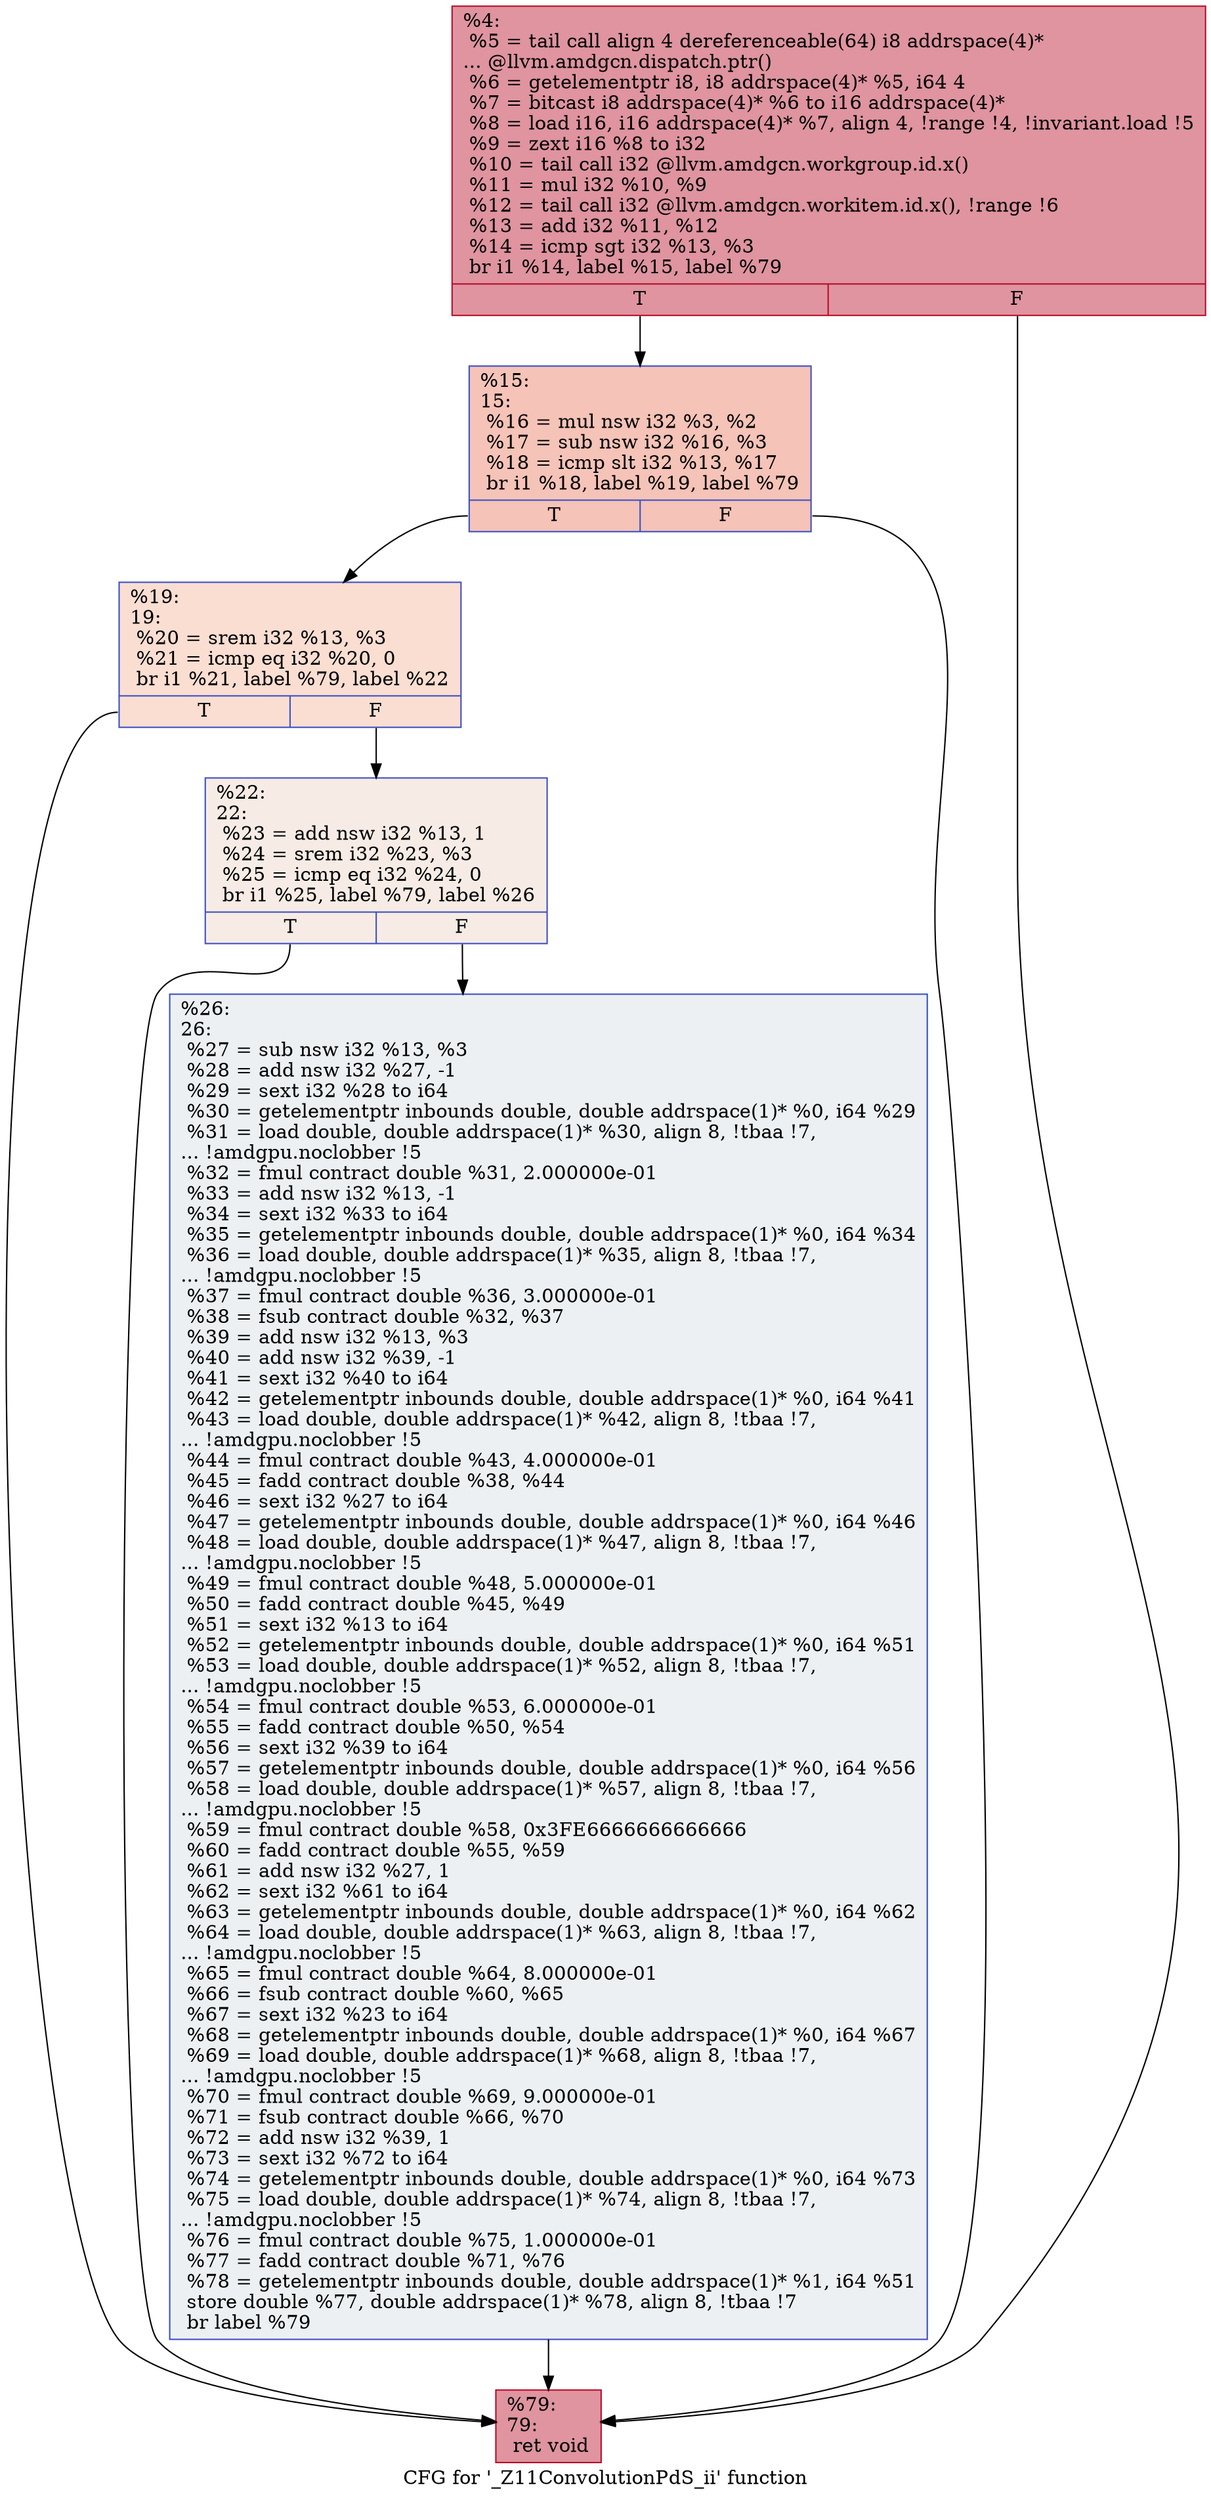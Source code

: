 digraph "CFG for '_Z11ConvolutionPdS_ii' function" {
	label="CFG for '_Z11ConvolutionPdS_ii' function";

	Node0x4561bc0 [shape=record,color="#b70d28ff", style=filled, fillcolor="#b70d2870",label="{%4:\l  %5 = tail call align 4 dereferenceable(64) i8 addrspace(4)*\l... @llvm.amdgcn.dispatch.ptr()\l  %6 = getelementptr i8, i8 addrspace(4)* %5, i64 4\l  %7 = bitcast i8 addrspace(4)* %6 to i16 addrspace(4)*\l  %8 = load i16, i16 addrspace(4)* %7, align 4, !range !4, !invariant.load !5\l  %9 = zext i16 %8 to i32\l  %10 = tail call i32 @llvm.amdgcn.workgroup.id.x()\l  %11 = mul i32 %10, %9\l  %12 = tail call i32 @llvm.amdgcn.workitem.id.x(), !range !6\l  %13 = add i32 %11, %12\l  %14 = icmp sgt i32 %13, %3\l  br i1 %14, label %15, label %79\l|{<s0>T|<s1>F}}"];
	Node0x4561bc0:s0 -> Node0x4563ac0;
	Node0x4561bc0:s1 -> Node0x4563b50;
	Node0x4563ac0 [shape=record,color="#3d50c3ff", style=filled, fillcolor="#e8765c70",label="{%15:\l15:                                               \l  %16 = mul nsw i32 %3, %2\l  %17 = sub nsw i32 %16, %3\l  %18 = icmp slt i32 %13, %17\l  br i1 %18, label %19, label %79\l|{<s0>T|<s1>F}}"];
	Node0x4563ac0:s0 -> Node0x4563ec0;
	Node0x4563ac0:s1 -> Node0x4563b50;
	Node0x4563ec0 [shape=record,color="#3d50c3ff", style=filled, fillcolor="#f7b59970",label="{%19:\l19:                                               \l  %20 = srem i32 %13, %3\l  %21 = icmp eq i32 %20, 0\l  br i1 %21, label %79, label %22\l|{<s0>T|<s1>F}}"];
	Node0x4563ec0:s0 -> Node0x4563b50;
	Node0x4563ec0:s1 -> Node0x45640e0;
	Node0x45640e0 [shape=record,color="#3d50c3ff", style=filled, fillcolor="#ecd3c570",label="{%22:\l22:                                               \l  %23 = add nsw i32 %13, 1\l  %24 = srem i32 %23, %3\l  %25 = icmp eq i32 %24, 0\l  br i1 %25, label %79, label %26\l|{<s0>T|<s1>F}}"];
	Node0x45640e0:s0 -> Node0x4563b50;
	Node0x45640e0:s1 -> Node0x45643c0;
	Node0x45643c0 [shape=record,color="#3d50c3ff", style=filled, fillcolor="#d6dce470",label="{%26:\l26:                                               \l  %27 = sub nsw i32 %13, %3\l  %28 = add nsw i32 %27, -1\l  %29 = sext i32 %28 to i64\l  %30 = getelementptr inbounds double, double addrspace(1)* %0, i64 %29\l  %31 = load double, double addrspace(1)* %30, align 8, !tbaa !7,\l... !amdgpu.noclobber !5\l  %32 = fmul contract double %31, 2.000000e-01\l  %33 = add nsw i32 %13, -1\l  %34 = sext i32 %33 to i64\l  %35 = getelementptr inbounds double, double addrspace(1)* %0, i64 %34\l  %36 = load double, double addrspace(1)* %35, align 8, !tbaa !7,\l... !amdgpu.noclobber !5\l  %37 = fmul contract double %36, 3.000000e-01\l  %38 = fsub contract double %32, %37\l  %39 = add nsw i32 %13, %3\l  %40 = add nsw i32 %39, -1\l  %41 = sext i32 %40 to i64\l  %42 = getelementptr inbounds double, double addrspace(1)* %0, i64 %41\l  %43 = load double, double addrspace(1)* %42, align 8, !tbaa !7,\l... !amdgpu.noclobber !5\l  %44 = fmul contract double %43, 4.000000e-01\l  %45 = fadd contract double %38, %44\l  %46 = sext i32 %27 to i64\l  %47 = getelementptr inbounds double, double addrspace(1)* %0, i64 %46\l  %48 = load double, double addrspace(1)* %47, align 8, !tbaa !7,\l... !amdgpu.noclobber !5\l  %49 = fmul contract double %48, 5.000000e-01\l  %50 = fadd contract double %45, %49\l  %51 = sext i32 %13 to i64\l  %52 = getelementptr inbounds double, double addrspace(1)* %0, i64 %51\l  %53 = load double, double addrspace(1)* %52, align 8, !tbaa !7,\l... !amdgpu.noclobber !5\l  %54 = fmul contract double %53, 6.000000e-01\l  %55 = fadd contract double %50, %54\l  %56 = sext i32 %39 to i64\l  %57 = getelementptr inbounds double, double addrspace(1)* %0, i64 %56\l  %58 = load double, double addrspace(1)* %57, align 8, !tbaa !7,\l... !amdgpu.noclobber !5\l  %59 = fmul contract double %58, 0x3FE6666666666666\l  %60 = fadd contract double %55, %59\l  %61 = add nsw i32 %27, 1\l  %62 = sext i32 %61 to i64\l  %63 = getelementptr inbounds double, double addrspace(1)* %0, i64 %62\l  %64 = load double, double addrspace(1)* %63, align 8, !tbaa !7,\l... !amdgpu.noclobber !5\l  %65 = fmul contract double %64, 8.000000e-01\l  %66 = fsub contract double %60, %65\l  %67 = sext i32 %23 to i64\l  %68 = getelementptr inbounds double, double addrspace(1)* %0, i64 %67\l  %69 = load double, double addrspace(1)* %68, align 8, !tbaa !7,\l... !amdgpu.noclobber !5\l  %70 = fmul contract double %69, 9.000000e-01\l  %71 = fsub contract double %66, %70\l  %72 = add nsw i32 %39, 1\l  %73 = sext i32 %72 to i64\l  %74 = getelementptr inbounds double, double addrspace(1)* %0, i64 %73\l  %75 = load double, double addrspace(1)* %74, align 8, !tbaa !7,\l... !amdgpu.noclobber !5\l  %76 = fmul contract double %75, 1.000000e-01\l  %77 = fadd contract double %71, %76\l  %78 = getelementptr inbounds double, double addrspace(1)* %1, i64 %51\l  store double %77, double addrspace(1)* %78, align 8, !tbaa !7\l  br label %79\l}"];
	Node0x45643c0 -> Node0x4563b50;
	Node0x4563b50 [shape=record,color="#b70d28ff", style=filled, fillcolor="#b70d2870",label="{%79:\l79:                                               \l  ret void\l}"];
}
